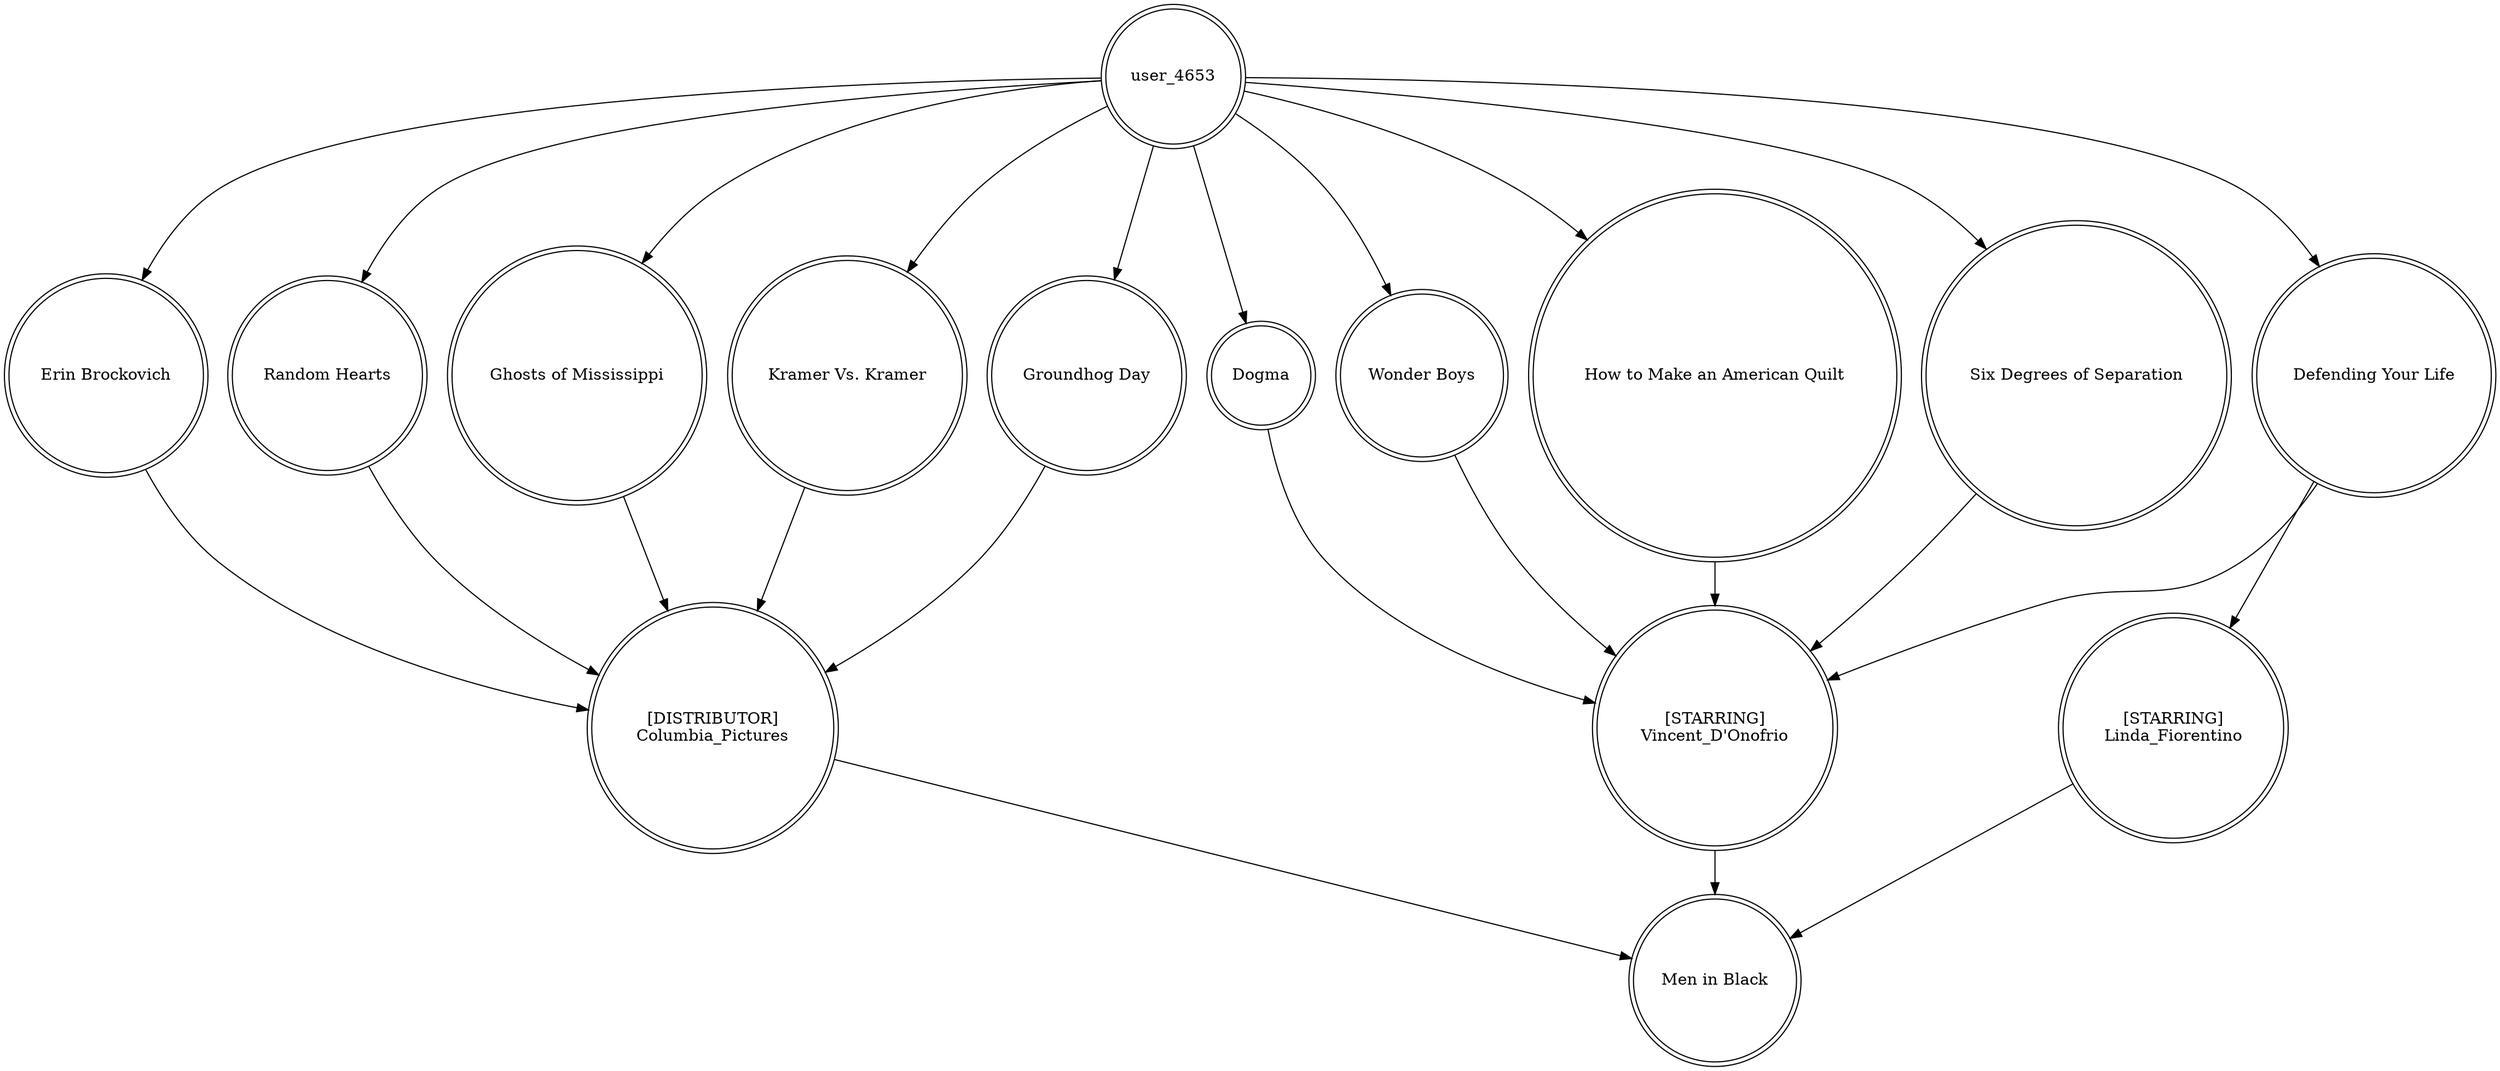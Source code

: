 digraph finite_state_machine {
	node [shape=doublecircle]
	"[STARRING]
Vincent_D'Onofrio" -> "Men in Black"
	"Erin Brockovich" -> "[DISTRIBUTOR]
Columbia_Pictures"
	Dogma -> "[STARRING]
Vincent_D'Onofrio"
	user_4653 -> "Defending Your Life"
	"[STARRING]
Linda_Fiorentino" -> "Men in Black"
	"Random Hearts" -> "[DISTRIBUTOR]
Columbia_Pictures"
	user_4653 -> "Ghosts of Mississippi"
	user_4653 -> "Kramer Vs. Kramer"
	user_4653 -> "Random Hearts"
	"Kramer Vs. Kramer" -> "[DISTRIBUTOR]
Columbia_Pictures"
	"Defending Your Life" -> "[STARRING]
Linda_Fiorentino"
	"Wonder Boys" -> "[STARRING]
Vincent_D'Onofrio"
	user_4653 -> Dogma
	user_4653 -> "How to Make an American Quilt"
	"[DISTRIBUTOR]
Columbia_Pictures" -> "Men in Black"
	"Groundhog Day" -> "[DISTRIBUTOR]
Columbia_Pictures"
	"Six Degrees of Separation" -> "[STARRING]
Vincent_D'Onofrio"
	user_4653 -> "Six Degrees of Separation"
	user_4653 -> "Wonder Boys"
	"How to Make an American Quilt" -> "[STARRING]
Vincent_D'Onofrio"
	user_4653 -> "Groundhog Day"
	"Ghosts of Mississippi" -> "[DISTRIBUTOR]
Columbia_Pictures"
	user_4653 -> "Erin Brockovich"
	"Defending Your Life" -> "[STARRING]
Vincent_D'Onofrio"
}
